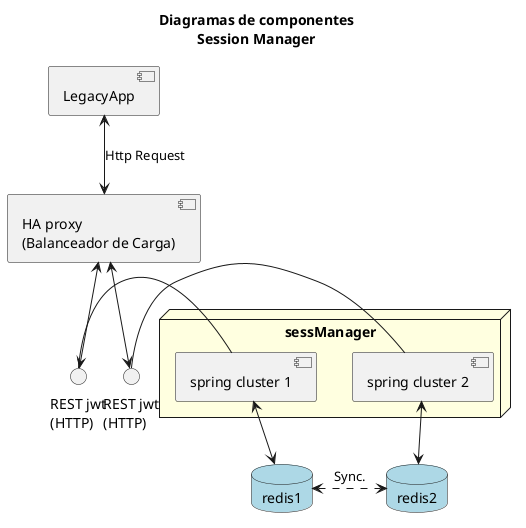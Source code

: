@startuml
title Diagramas de componentes\nSession Manager

component "LegacyApp" as lap

node sessManager #LightYellow {
    [spring cluster 1] as sc1
    [spring cluster 2] as sc2
}
database "redis1" as redis1 #LightBlue
database "redis2" as redis2 #LightBlue

[HA proxy\n(Balanceador de Carga)] as hap
interface "REST jwt\n(HTTP)" as rest1
interface "REST jwt\n(HTTP)" as rest2


lap <-down-> hap : Http Request
hap <-down-> rest1
hap <-down-> rest2
rest1 - sc1
rest2 - sc2
sc1 <-down-> redis1
sc2 <-down-> redis2
redis1 <.right.> redis2 : Sync. 
@enduml
